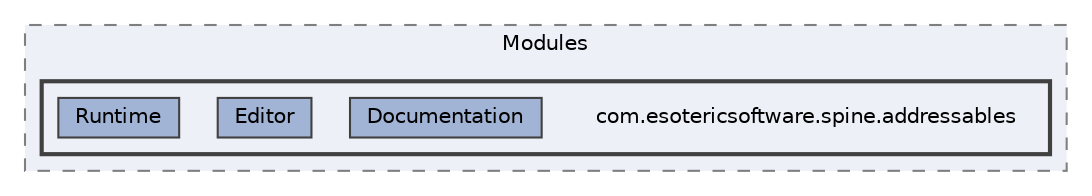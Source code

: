 digraph "external/spine-runtimes/spine-unity/Modules/com.esotericsoftware.spine.addressables"
{
 // LATEX_PDF_SIZE
  bgcolor="transparent";
  edge [fontname=Helvetica,fontsize=10,labelfontname=Helvetica,labelfontsize=10];
  node [fontname=Helvetica,fontsize=10,shape=box,height=0.2,width=0.4];
  compound=true
  subgraph clusterdir_b5ddb135aaeb8f677ad1cfcd131ced50 {
    graph [ bgcolor="#edf0f7", pencolor="grey50", label="Modules", fontname=Helvetica,fontsize=10 style="filled,dashed", URL="dir_b5ddb135aaeb8f677ad1cfcd131ced50.html",tooltip=""]
  subgraph clusterdir_d2958247703337ec5c0505dede950737 {
    graph [ bgcolor="#edf0f7", pencolor="grey25", label="", fontname=Helvetica,fontsize=10 style="filled,bold", URL="dir_d2958247703337ec5c0505dede950737.html",tooltip=""]
    dir_d2958247703337ec5c0505dede950737 [shape=plaintext, label="com.esotericsoftware.spine.addressables"];
  dir_724cea6506af4354bf7d490b670fb9a9 [label="Documentation", fillcolor="#a2b4d6", color="grey25", style="filled", URL="dir_724cea6506af4354bf7d490b670fb9a9.html",tooltip=""];
  dir_5c9622cafe6b4c07a6580d9e69d0714e [label="Editor", fillcolor="#a2b4d6", color="grey25", style="filled", URL="dir_5c9622cafe6b4c07a6580d9e69d0714e.html",tooltip=""];
  dir_487825296e22864320e08a62a2f3dd19 [label="Runtime", fillcolor="#a2b4d6", color="grey25", style="filled", URL="dir_487825296e22864320e08a62a2f3dd19.html",tooltip=""];
  }
  }
}
